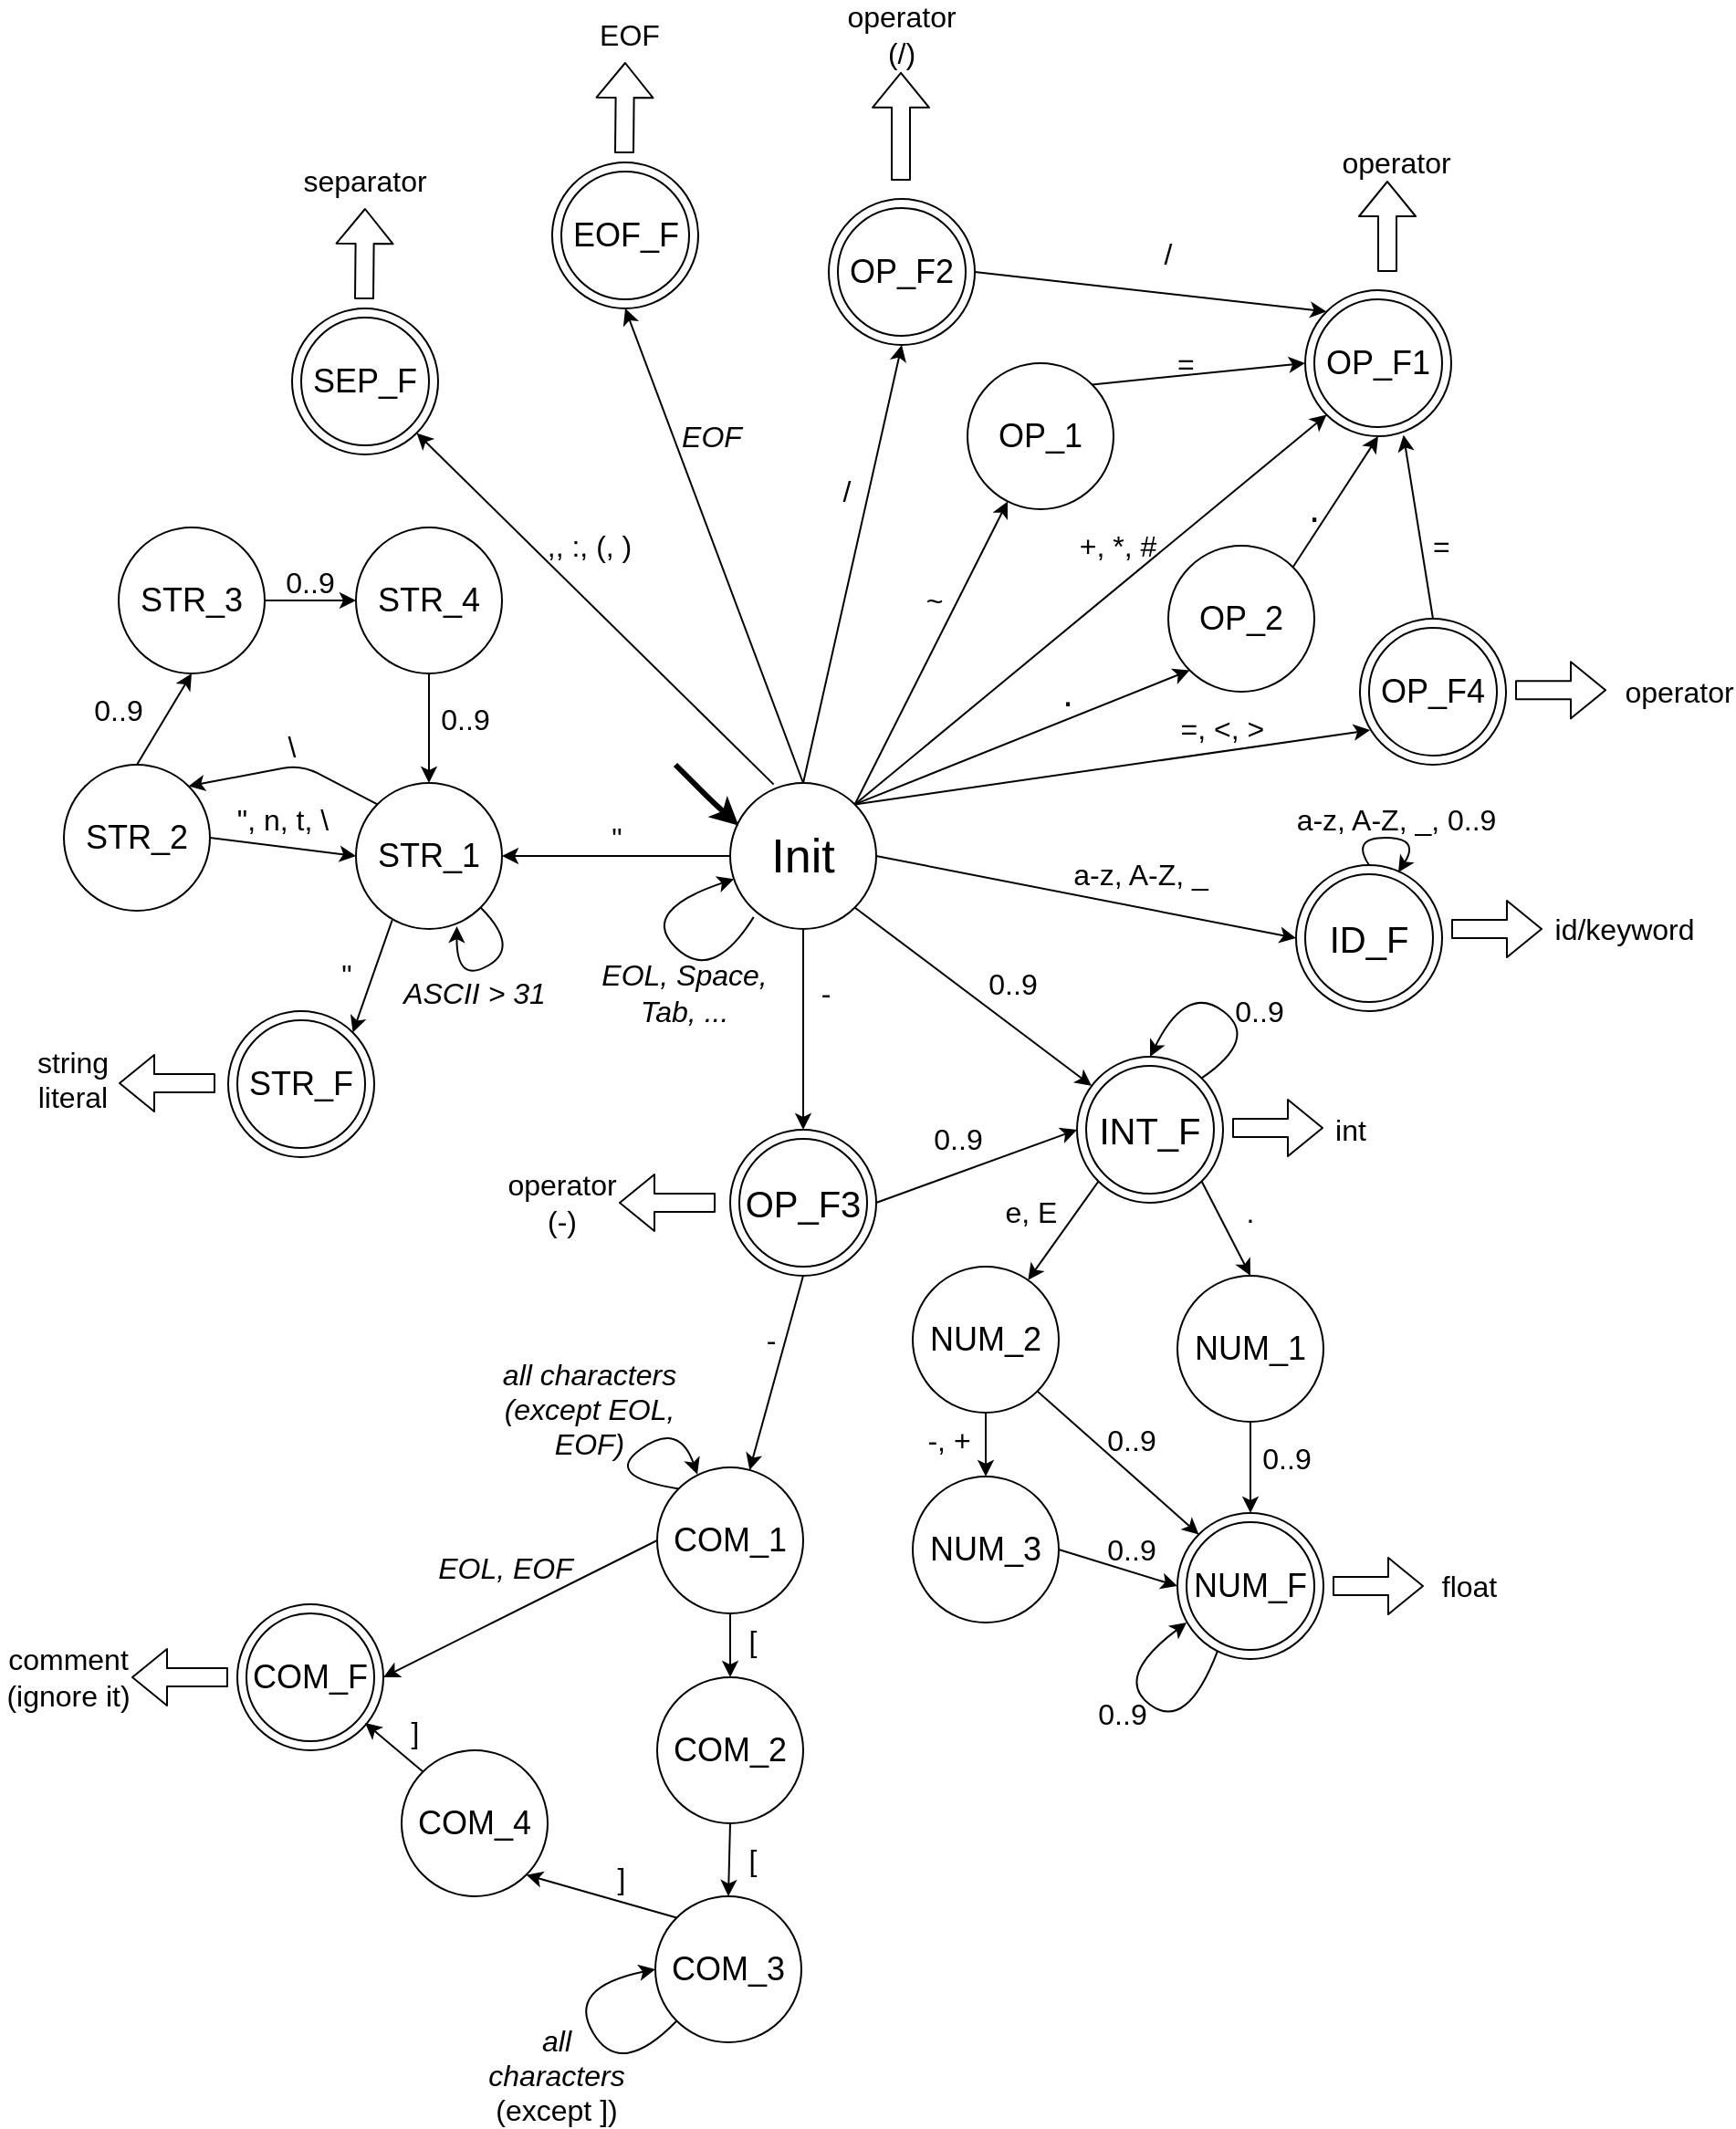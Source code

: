 <mxfile version="15.7.0" type="device"><diagram id="jfhymkSBReP0TE36wZ99" name="Page-1"><mxGraphModel dx="2249" dy="1949" grid="1" gridSize="10" guides="1" tooltips="1" connect="1" arrows="1" fold="1" page="1" pageScale="1" pageWidth="827" pageHeight="1169" math="0" shadow="0"><root><mxCell id="0"/><mxCell id="1" parent="0"/><mxCell id="UPaLBRPtknd_56QeNl5u-7" value="" style="endArrow=classic;html=1;exitX=1;exitY=0.5;exitDx=0;exitDy=0;entryX=0;entryY=0.5;entryDx=0;entryDy=0;" parent="1" source="UPaLBRPtknd_56QeNl5u-9" target="UPaLBRPtknd_56QeNl5u-10" edge="1"><mxGeometry width="50" height="50" relative="1" as="geometry"><mxPoint x="463.9" y="465.97" as="sourcePoint"/><mxPoint x="554.0" y="435" as="targetPoint"/></mxGeometry></mxCell><mxCell id="UPaLBRPtknd_56QeNl5u-8" value="a-z, A-Z, _" style="text;html=1;strokeColor=none;fillColor=none;align=center;verticalAlign=middle;whiteSpace=wrap;rounded=0;fontSize=16;" parent="1" vertex="1"><mxGeometry x="529" y="460" width="80" height="20" as="geometry"/></mxCell><mxCell id="UPaLBRPtknd_56QeNl5u-9" value="Init" style="ellipse;whiteSpace=wrap;html=1;aspect=fixed;fontSize=26;" parent="1" vertex="1"><mxGeometry x="344" y="420" width="80" height="80" as="geometry"/></mxCell><mxCell id="UPaLBRPtknd_56QeNl5u-10" value="ID_F" style="ellipse;whiteSpace=wrap;html=1;aspect=fixed;fontSize=20;strokeWidth=1;" parent="1" vertex="1"><mxGeometry x="654" y="465" width="80" height="80" as="geometry"/></mxCell><mxCell id="UPaLBRPtknd_56QeNl5u-13" value="" style="curved=1;endArrow=classic;html=1;fontSize=26;exitX=0.5;exitY=0;exitDx=0;exitDy=0;entryX=0.7;entryY=0.05;entryDx=0;entryDy=0;entryPerimeter=0;" parent="1" source="UPaLBRPtknd_56QeNl5u-10" target="UPaLBRPtknd_56QeNl5u-10" edge="1"><mxGeometry width="50" height="50" relative="1" as="geometry"><mxPoint x="594" y="510" as="sourcePoint"/><mxPoint x="644" y="460" as="targetPoint"/><Array as="points"><mxPoint x="684" y="450"/><mxPoint x="722" y="450"/></Array></mxGeometry></mxCell><mxCell id="UPaLBRPtknd_56QeNl5u-14" value="a-z, A-Z, _, 0..9" style="text;html=1;strokeColor=none;fillColor=none;align=center;verticalAlign=middle;whiteSpace=wrap;rounded=0;fontSize=16;" parent="1" vertex="1"><mxGeometry x="649" y="430" width="120" height="20" as="geometry"/></mxCell><mxCell id="UPaLBRPtknd_56QeNl5u-15" value="INT_F" style="ellipse;whiteSpace=wrap;html=1;aspect=fixed;fontSize=20;strokeWidth=1;" parent="1" vertex="1"><mxGeometry x="534" y="570" width="80" height="80" as="geometry"/></mxCell><mxCell id="UPaLBRPtknd_56QeNl5u-16" value="" style="endArrow=classic;html=1;fontSize=16;exitX=1;exitY=1;exitDx=0;exitDy=0;" parent="1" source="UPaLBRPtknd_56QeNl5u-9" target="UPaLBRPtknd_56QeNl5u-15" edge="1"><mxGeometry width="50" height="50" relative="1" as="geometry"><mxPoint x="564" y="490" as="sourcePoint"/><mxPoint x="614" y="440" as="targetPoint"/></mxGeometry></mxCell><mxCell id="UPaLBRPtknd_56QeNl5u-17" value="0..9" style="text;html=1;strokeColor=none;fillColor=none;align=center;verticalAlign=middle;whiteSpace=wrap;rounded=0;fontSize=16;" parent="1" vertex="1"><mxGeometry x="459" y="520" width="80" height="20" as="geometry"/></mxCell><mxCell id="UPaLBRPtknd_56QeNl5u-19" value="" style="curved=1;endArrow=classic;html=1;fontSize=16;exitX=1;exitY=0;exitDx=0;exitDy=0;entryX=0.5;entryY=0;entryDx=0;entryDy=0;" parent="1" source="UPaLBRPtknd_56QeNl5u-15" target="UPaLBRPtknd_56QeNl5u-15" edge="1"><mxGeometry width="50" height="50" relative="1" as="geometry"><mxPoint x="694" y="530" as="sourcePoint"/><mxPoint x="764" y="480" as="targetPoint"/><Array as="points"><mxPoint x="634" y="560"/><mxPoint x="594" y="530"/></Array></mxGeometry></mxCell><mxCell id="UPaLBRPtknd_56QeNl5u-20" value="0..9" style="text;html=1;strokeColor=none;fillColor=none;align=center;verticalAlign=middle;whiteSpace=wrap;rounded=0;fontSize=16;" parent="1" vertex="1"><mxGeometry x="614" y="535" width="40" height="20" as="geometry"/></mxCell><mxCell id="UPaLBRPtknd_56QeNl5u-21" value="NUM_2" style="ellipse;whiteSpace=wrap;html=1;aspect=fixed;fontSize=18;" parent="1" vertex="1"><mxGeometry x="444" y="685" width="80" height="80" as="geometry"/></mxCell><mxCell id="UPaLBRPtknd_56QeNl5u-23" value="" style="endArrow=classic;html=1;fontSize=16;exitX=0;exitY=1;exitDx=0;exitDy=0;" parent="1" source="UPaLBRPtknd_56QeNl5u-15" target="UPaLBRPtknd_56QeNl5u-21" edge="1"><mxGeometry width="50" height="50" relative="1" as="geometry"><mxPoint x="714" y="530" as="sourcePoint"/><mxPoint x="764" y="480" as="targetPoint"/></mxGeometry></mxCell><mxCell id="UPaLBRPtknd_56QeNl5u-25" value="e, E" style="text;html=1;strokeColor=none;fillColor=none;align=center;verticalAlign=middle;whiteSpace=wrap;rounded=0;fontSize=16;" parent="1" vertex="1"><mxGeometry x="484" y="645" width="50" height="20" as="geometry"/></mxCell><mxCell id="UPaLBRPtknd_56QeNl5u-27" value="NUM_1" style="ellipse;whiteSpace=wrap;html=1;aspect=fixed;fontSize=18;" parent="1" vertex="1"><mxGeometry x="589" y="690" width="80" height="80" as="geometry"/></mxCell><mxCell id="UPaLBRPtknd_56QeNl5u-28" value="" style="endArrow=classic;html=1;fontSize=16;exitX=1;exitY=1;exitDx=0;exitDy=0;entryX=0.5;entryY=0;entryDx=0;entryDy=0;" parent="1" source="UPaLBRPtknd_56QeNl5u-15" target="UPaLBRPtknd_56QeNl5u-27" edge="1"><mxGeometry width="50" height="50" relative="1" as="geometry"><mxPoint x="555.716" y="648.284" as="sourcePoint"/><mxPoint x="517.19" y="702.408" as="targetPoint"/></mxGeometry></mxCell><mxCell id="UPaLBRPtknd_56QeNl5u-29" value="." style="text;html=1;strokeColor=none;fillColor=none;align=center;verticalAlign=middle;whiteSpace=wrap;rounded=0;fontSize=16;" parent="1" vertex="1"><mxGeometry x="609" y="645" width="40" height="20" as="geometry"/></mxCell><mxCell id="UPaLBRPtknd_56QeNl5u-30" value="NUM_F" style="ellipse;whiteSpace=wrap;html=1;aspect=fixed;fontSize=18;strokeWidth=1;" parent="1" vertex="1"><mxGeometry x="589" y="820" width="80" height="80" as="geometry"/></mxCell><mxCell id="UPaLBRPtknd_56QeNl5u-31" value="" style="endArrow=classic;html=1;fontSize=16;exitX=0.5;exitY=1;exitDx=0;exitDy=0;entryX=0.5;entryY=0;entryDx=0;entryDy=0;" parent="1" source="UPaLBRPtknd_56QeNl5u-27" target="UPaLBRPtknd_56QeNl5u-30" edge="1"><mxGeometry width="50" height="50" relative="1" as="geometry"><mxPoint x="612.284" y="648.284" as="sourcePoint"/><mxPoint x="639" y="700" as="targetPoint"/></mxGeometry></mxCell><mxCell id="UPaLBRPtknd_56QeNl5u-32" value="0..9" style="text;html=1;strokeColor=none;fillColor=none;align=center;verticalAlign=middle;whiteSpace=wrap;rounded=0;fontSize=16;" parent="1" vertex="1"><mxGeometry x="629" y="780" width="40" height="20" as="geometry"/></mxCell><mxCell id="UPaLBRPtknd_56QeNl5u-33" value="NUM_3" style="ellipse;whiteSpace=wrap;html=1;aspect=fixed;fontSize=18;" parent="1" vertex="1"><mxGeometry x="444" y="800" width="80" height="80" as="geometry"/></mxCell><mxCell id="UPaLBRPtknd_56QeNl5u-34" value="" style="endArrow=classic;html=1;fontSize=16;exitX=0.5;exitY=1;exitDx=0;exitDy=0;entryX=0.5;entryY=0;entryDx=0;entryDy=0;" parent="1" source="UPaLBRPtknd_56QeNl5u-21" target="UPaLBRPtknd_56QeNl5u-33" edge="1"><mxGeometry width="50" height="50" relative="1" as="geometry"><mxPoint x="512.516" y="765.864" as="sourcePoint"/><mxPoint x="474.0" y="819.995" as="targetPoint"/></mxGeometry></mxCell><mxCell id="UPaLBRPtknd_56QeNl5u-35" value="-, +" style="text;html=1;strokeColor=none;fillColor=none;align=center;verticalAlign=middle;whiteSpace=wrap;rounded=0;fontSize=16;" parent="1" vertex="1"><mxGeometry x="444" y="770" width="40" height="20" as="geometry"/></mxCell><mxCell id="UPaLBRPtknd_56QeNl5u-43" value="0..9" style="text;html=1;strokeColor=none;fillColor=none;align=center;verticalAlign=middle;whiteSpace=wrap;rounded=0;fontSize=16;" parent="1" vertex="1"><mxGeometry x="544" y="770" width="40" height="20" as="geometry"/></mxCell><mxCell id="UPaLBRPtknd_56QeNl5u-44" value="" style="curved=1;endArrow=classic;html=1;fontSize=16;exitX=0.274;exitY=0.947;exitDx=0;exitDy=0;entryX=0.063;entryY=0.75;entryDx=0;entryDy=0;entryPerimeter=0;exitPerimeter=0;" parent="1" source="UPaLBRPtknd_56QeNl5u-30" target="UPaLBRPtknd_56QeNl5u-30" edge="1"><mxGeometry width="50" height="50" relative="1" as="geometry"><mxPoint x="443.0" y="970" as="sourcePoint"/><mxPoint x="446.36" y="951.04" as="targetPoint"/><Array as="points"><mxPoint x="594" y="940"/><mxPoint x="554" y="910"/></Array></mxGeometry></mxCell><mxCell id="UPaLBRPtknd_56QeNl5u-45" value="0..9" style="text;html=1;strokeColor=none;fillColor=none;align=center;verticalAlign=middle;whiteSpace=wrap;rounded=0;fontSize=16;" parent="1" vertex="1"><mxGeometry x="539" y="920" width="40" height="20" as="geometry"/></mxCell><mxCell id="UPaLBRPtknd_56QeNl5u-48" value="" style="endArrow=classic;html=1;fontSize=16;exitX=1;exitY=0.5;exitDx=0;exitDy=0;entryX=0;entryY=0.5;entryDx=0;entryDy=0;" parent="1" source="UPaLBRPtknd_56QeNl5u-33" target="UPaLBRPtknd_56QeNl5u-30" edge="1"><mxGeometry width="50" height="50" relative="1" as="geometry"><mxPoint x="574" y="960" as="sourcePoint"/><mxPoint x="624" y="910" as="targetPoint"/></mxGeometry></mxCell><mxCell id="UPaLBRPtknd_56QeNl5u-49" value="STR_1" style="ellipse;whiteSpace=wrap;html=1;aspect=fixed;fontSize=18;" parent="1" vertex="1"><mxGeometry x="139" y="420" width="80" height="80" as="geometry"/></mxCell><mxCell id="UPaLBRPtknd_56QeNl5u-50" value="" style="endArrow=classic;html=1;fontSize=16;exitX=0;exitY=0.5;exitDx=0;exitDy=0;entryX=1;entryY=0.5;entryDx=0;entryDy=0;" parent="1" source="UPaLBRPtknd_56QeNl5u-9" target="UPaLBRPtknd_56QeNl5u-49" edge="1"><mxGeometry width="50" height="50" relative="1" as="geometry"><mxPoint x="334" y="640" as="sourcePoint"/><mxPoint x="384" y="590" as="targetPoint"/></mxGeometry></mxCell><mxCell id="UPaLBRPtknd_56QeNl5u-51" value="&quot;" style="text;html=1;strokeColor=none;fillColor=none;align=center;verticalAlign=middle;whiteSpace=wrap;rounded=0;fontSize=16;" parent="1" vertex="1"><mxGeometry x="266.5" y="440" width="30" height="20" as="geometry"/></mxCell><mxCell id="UPaLBRPtknd_56QeNl5u-52" value="STR_F" style="ellipse;whiteSpace=wrap;html=1;aspect=fixed;fontSize=18;strokeWidth=1;" parent="1" vertex="1"><mxGeometry x="69" y="545" width="80" height="80" as="geometry"/></mxCell><mxCell id="UPaLBRPtknd_56QeNl5u-53" value="STR_2" style="ellipse;whiteSpace=wrap;html=1;aspect=fixed;fontSize=18;" parent="1" vertex="1"><mxGeometry x="-21" y="410" width="80" height="80" as="geometry"/></mxCell><mxCell id="UPaLBRPtknd_56QeNl5u-54" value="" style="endArrow=classic;html=1;fontSize=16;exitX=0.248;exitY=0.939;exitDx=0;exitDy=0;entryX=1;entryY=0;entryDx=0;entryDy=0;exitPerimeter=0;" parent="1" source="UPaLBRPtknd_56QeNl5u-49" target="UPaLBRPtknd_56QeNl5u-52" edge="1"><mxGeometry width="50" height="50" relative="1" as="geometry"><mxPoint x="409" y="640" as="sourcePoint"/><mxPoint x="459" y="590" as="targetPoint"/></mxGeometry></mxCell><mxCell id="UPaLBRPtknd_56QeNl5u-56" value="&quot;" style="text;html=1;strokeColor=none;fillColor=none;align=center;verticalAlign=middle;whiteSpace=wrap;rounded=0;fontSize=16;" parent="1" vertex="1"><mxGeometry x="119" y="515" width="30" height="20" as="geometry"/></mxCell><mxCell id="UPaLBRPtknd_56QeNl5u-62" value="" style="group;fontSize=15;" parent="1" vertex="1" connectable="0"><mxGeometry x="159" y="515" width="90" height="30" as="geometry"/></mxCell><mxCell id="UPaLBRPtknd_56QeNl5u-60" value="&lt;i style=&quot;font-size: 16px;&quot;&gt;&lt;font style=&quot;font-size: 16px;&quot;&gt;ASCII &amp;gt; 31&lt;/font&gt;&lt;/i&gt;" style="text;html=1;strokeColor=none;fillColor=none;align=center;verticalAlign=middle;whiteSpace=wrap;rounded=0;fontSize=16;" parent="UPaLBRPtknd_56QeNl5u-62" vertex="1"><mxGeometry y="10" width="90" height="20" as="geometry"/></mxCell><mxCell id="UPaLBRPtknd_56QeNl5u-63" value="" style="endArrow=classic;html=1;fontSize=16;exitX=0;exitY=0;exitDx=0;exitDy=0;entryX=1;entryY=0;entryDx=0;entryDy=0;" parent="1" source="UPaLBRPtknd_56QeNl5u-49" target="UPaLBRPtknd_56QeNl5u-53" edge="1"><mxGeometry width="50" height="50" relative="1" as="geometry"><mxPoint x="189" y="555" as="sourcePoint"/><mxPoint x="239" y="505" as="targetPoint"/><Array as="points"><mxPoint x="109" y="410"/></Array></mxGeometry></mxCell><mxCell id="UPaLBRPtknd_56QeNl5u-64" value="\" style="text;html=1;strokeColor=none;fillColor=none;align=center;verticalAlign=middle;whiteSpace=wrap;rounded=0;fontSize=16;" parent="1" vertex="1"><mxGeometry x="89" y="390" width="30" height="20" as="geometry"/></mxCell><mxCell id="UPaLBRPtknd_56QeNl5u-65" value="STR_3" style="ellipse;whiteSpace=wrap;html=1;aspect=fixed;fontSize=18;" parent="1" vertex="1"><mxGeometry x="9" y="280" width="80" height="80" as="geometry"/></mxCell><mxCell id="UPaLBRPtknd_56QeNl5u-66" value="STR_4" style="ellipse;whiteSpace=wrap;html=1;aspect=fixed;fontSize=18;" parent="1" vertex="1"><mxGeometry x="139" y="280" width="80" height="80" as="geometry"/></mxCell><mxCell id="UPaLBRPtknd_56QeNl5u-67" value="" style="endArrow=classic;html=1;fontSize=16;entryX=0.5;entryY=1;entryDx=0;entryDy=0;exitX=0.5;exitY=0;exitDx=0;exitDy=0;" parent="1" source="UPaLBRPtknd_56QeNl5u-53" target="UPaLBRPtknd_56QeNl5u-65" edge="1"><mxGeometry width="50" height="50" relative="1" as="geometry"><mxPoint x="49" y="420" as="sourcePoint"/><mxPoint x="99" y="370" as="targetPoint"/></mxGeometry></mxCell><mxCell id="UPaLBRPtknd_56QeNl5u-68" value="" style="endArrow=classic;html=1;fontSize=16;entryX=0;entryY=0.5;entryDx=0;entryDy=0;exitX=1;exitY=0.5;exitDx=0;exitDy=0;" parent="1" source="UPaLBRPtknd_56QeNl5u-65" target="UPaLBRPtknd_56QeNl5u-66" edge="1"><mxGeometry width="50" height="50" relative="1" as="geometry"><mxPoint x="59" y="430" as="sourcePoint"/><mxPoint x="59" y="370" as="targetPoint"/></mxGeometry></mxCell><mxCell id="UPaLBRPtknd_56QeNl5u-69" value="" style="endArrow=classic;html=1;fontSize=16;entryX=0.5;entryY=0;entryDx=0;entryDy=0;exitX=0.5;exitY=1;exitDx=0;exitDy=0;" parent="1" source="UPaLBRPtknd_56QeNl5u-66" target="UPaLBRPtknd_56QeNl5u-49" edge="1"><mxGeometry width="50" height="50" relative="1" as="geometry"><mxPoint x="179" y="390" as="sourcePoint"/><mxPoint x="229" y="390" as="targetPoint"/></mxGeometry></mxCell><mxCell id="UPaLBRPtknd_56QeNl5u-70" value="" style="curved=1;endArrow=classic;html=1;fontSize=16;entryX=0.691;entryY=0.982;entryDx=0;entryDy=0;exitX=1;exitY=1;exitDx=0;exitDy=0;entryPerimeter=0;" parent="1" source="UPaLBRPtknd_56QeNl5u-49" target="UPaLBRPtknd_56QeNl5u-49" edge="1"><mxGeometry width="50" height="50" relative="1" as="geometry"><mxPoint x="169" y="555" as="sourcePoint"/><mxPoint x="219" y="505" as="targetPoint"/><Array as="points"><mxPoint x="229" y="510"/><mxPoint x="194" y="530"/></Array></mxGeometry></mxCell><mxCell id="UPaLBRPtknd_56QeNl5u-71" value="0..9" style="text;html=1;strokeColor=none;fillColor=none;align=center;verticalAlign=middle;whiteSpace=wrap;rounded=0;fontSize=16;" parent="1" vertex="1"><mxGeometry x="-11" y="370" width="40" height="20" as="geometry"/></mxCell><mxCell id="UPaLBRPtknd_56QeNl5u-72" value="0..9" style="text;html=1;strokeColor=none;fillColor=none;align=center;verticalAlign=middle;whiteSpace=wrap;rounded=0;fontSize=16;" parent="1" vertex="1"><mxGeometry x="94" y="300" width="40" height="20" as="geometry"/></mxCell><mxCell id="UPaLBRPtknd_56QeNl5u-73" value="0..9" style="text;html=1;strokeColor=none;fillColor=none;align=center;verticalAlign=middle;whiteSpace=wrap;rounded=0;fontSize=16;" parent="1" vertex="1"><mxGeometry x="179" y="375" width="40" height="20" as="geometry"/></mxCell><mxCell id="UPaLBRPtknd_56QeNl5u-75" value="" style="endArrow=classic;html=1;fontSize=16;exitX=1;exitY=0.5;exitDx=0;exitDy=0;entryX=0;entryY=0.5;entryDx=0;entryDy=0;" parent="1" source="UPaLBRPtknd_56QeNl5u-53" target="UPaLBRPtknd_56QeNl5u-49" edge="1"><mxGeometry width="50" height="50" relative="1" as="geometry"><mxPoint x="279" y="540" as="sourcePoint"/><mxPoint x="329" y="490" as="targetPoint"/></mxGeometry></mxCell><mxCell id="UPaLBRPtknd_56QeNl5u-76" value="&quot;, n, t, \" style="text;html=1;strokeColor=none;fillColor=none;align=center;verticalAlign=middle;whiteSpace=wrap;rounded=0;fontSize=16;" parent="1" vertex="1"><mxGeometry x="69" y="430" width="60" height="20" as="geometry"/></mxCell><mxCell id="UPaLBRPtknd_56QeNl5u-78" value="" style="endArrow=classic;html=1;fontSize=16;entryX=0.058;entryY=0.292;entryDx=0;entryDy=0;strokeWidth=3;entryPerimeter=0;" parent="1" target="UPaLBRPtknd_56QeNl5u-9" edge="1"><mxGeometry width="50" height="50" relative="1" as="geometry"><mxPoint x="314" y="410" as="sourcePoint"/><mxPoint x="394" y="320" as="targetPoint"/><Array as="points"><mxPoint x="334" y="430"/></Array></mxGeometry></mxCell><mxCell id="UPaLBRPtknd_56QeNl5u-79" value="" style="endArrow=classic;html=1;fontSize=16;exitX=0.5;exitY=1;exitDx=0;exitDy=0;entryX=0.5;entryY=0;entryDx=0;entryDy=0;" parent="1" source="UPaLBRPtknd_56QeNl5u-9" target="UPaLBRPtknd_56QeNl5u-81" edge="1"><mxGeometry width="50" height="50" relative="1" as="geometry"><mxPoint x="314.244" y="520.004" as="sourcePoint"/><mxPoint x="414" y="580" as="targetPoint"/></mxGeometry></mxCell><mxCell id="UPaLBRPtknd_56QeNl5u-81" value="OP_F3" style="ellipse;whiteSpace=wrap;html=1;aspect=fixed;fontSize=20;strokeWidth=1;fontStyle=0" parent="1" vertex="1"><mxGeometry x="344" y="610" width="80" height="80" as="geometry"/></mxCell><mxCell id="UPaLBRPtknd_56QeNl5u-82" value="-" style="text;html=1;strokeColor=none;fillColor=none;align=center;verticalAlign=middle;whiteSpace=wrap;rounded=0;fontSize=16;" parent="1" vertex="1"><mxGeometry x="384" y="525" width="25" height="20" as="geometry"/></mxCell><mxCell id="UPaLBRPtknd_56QeNl5u-83" value="" style="endArrow=classic;html=1;fontSize=16;exitX=1;exitY=0.5;exitDx=0;exitDy=0;entryX=0;entryY=0.5;entryDx=0;entryDy=0;" parent="1" source="UPaLBRPtknd_56QeNl5u-81" target="UPaLBRPtknd_56QeNl5u-15" edge="1"><mxGeometry width="50" height="50" relative="1" as="geometry"><mxPoint x="594" y="630" as="sourcePoint"/><mxPoint x="644" y="580" as="targetPoint"/></mxGeometry></mxCell><mxCell id="UPaLBRPtknd_56QeNl5u-84" value="-" style="text;html=1;strokeColor=none;fillColor=none;align=center;verticalAlign=middle;whiteSpace=wrap;rounded=0;fontSize=16;" parent="1" vertex="1"><mxGeometry x="354" y="715" width="25" height="20" as="geometry"/></mxCell><mxCell id="UPaLBRPtknd_56QeNl5u-85" value="0..9" style="text;html=1;strokeColor=none;fillColor=none;align=center;verticalAlign=middle;whiteSpace=wrap;rounded=0;fontSize=16;" parent="1" vertex="1"><mxGeometry x="449" y="605" width="40" height="20" as="geometry"/></mxCell><mxCell id="UPaLBRPtknd_56QeNl5u-86" value="COM_1" style="ellipse;whiteSpace=wrap;html=1;aspect=fixed;fontSize=18;" parent="1" vertex="1"><mxGeometry x="304" y="795" width="80" height="80" as="geometry"/></mxCell><mxCell id="UPaLBRPtknd_56QeNl5u-87" value="" style="endArrow=classic;html=1;fontSize=16;exitX=0.5;exitY=1;exitDx=0;exitDy=0;" parent="1" source="UPaLBRPtknd_56QeNl5u-81" target="UPaLBRPtknd_56QeNl5u-86" edge="1"><mxGeometry width="50" height="50" relative="1" as="geometry"><mxPoint x="394" y="765" as="sourcePoint"/><mxPoint x="304" y="710" as="targetPoint"/></mxGeometry></mxCell><mxCell id="UPaLBRPtknd_56QeNl5u-89" value="" style="endArrow=classic;html=1;fontSize=16;exitX=0.5;exitY=1;exitDx=0;exitDy=0;" parent="1" source="UPaLBRPtknd_56QeNl5u-86" edge="1"><mxGeometry width="50" height="50" relative="1" as="geometry"><mxPoint x="404" y="775" as="sourcePoint"/><mxPoint x="344" y="910" as="targetPoint"/></mxGeometry></mxCell><mxCell id="UPaLBRPtknd_56QeNl5u-90" value="COM_2" style="ellipse;whiteSpace=wrap;html=1;aspect=fixed;fontSize=18;" parent="1" vertex="1"><mxGeometry x="304" y="910" width="80" height="80" as="geometry"/></mxCell><mxCell id="UPaLBRPtknd_56QeNl5u-91" value="COM_3" style="ellipse;whiteSpace=wrap;html=1;aspect=fixed;fontSize=18;" parent="1" vertex="1"><mxGeometry x="303" y="1030" width="80" height="80" as="geometry"/></mxCell><mxCell id="UPaLBRPtknd_56QeNl5u-92" value="[" style="text;html=1;strokeColor=none;fillColor=none;align=center;verticalAlign=middle;whiteSpace=wrap;rounded=0;fontSize=16;" parent="1" vertex="1"><mxGeometry x="344" y="880" width="25" height="20" as="geometry"/></mxCell><mxCell id="UPaLBRPtknd_56QeNl5u-93" value="[" style="text;html=1;strokeColor=none;fillColor=none;align=center;verticalAlign=middle;whiteSpace=wrap;rounded=0;fontSize=16;" parent="1" vertex="1"><mxGeometry x="344" y="1000" width="25" height="20" as="geometry"/></mxCell><mxCell id="UPaLBRPtknd_56QeNl5u-94" value="" style="endArrow=classic;html=1;fontSize=16;exitX=0.5;exitY=1;exitDx=0;exitDy=0;entryX=0.5;entryY=0;entryDx=0;entryDy=0;" parent="1" source="UPaLBRPtknd_56QeNl5u-90" target="UPaLBRPtknd_56QeNl5u-91" edge="1"><mxGeometry width="50" height="50" relative="1" as="geometry"><mxPoint x="564" y="810" as="sourcePoint"/><mxPoint x="614" y="760" as="targetPoint"/></mxGeometry></mxCell><mxCell id="UPaLBRPtknd_56QeNl5u-95" value="COM_4" style="ellipse;whiteSpace=wrap;html=1;aspect=fixed;fontSize=18;" parent="1" vertex="1"><mxGeometry x="164" y="950" width="80" height="80" as="geometry"/></mxCell><mxCell id="UPaLBRPtknd_56QeNl5u-96" value="COM_F" style="ellipse;whiteSpace=wrap;html=1;aspect=fixed;fontSize=18;strokeWidth=1;" parent="1" vertex="1"><mxGeometry x="74" y="870" width="80" height="80" as="geometry"/></mxCell><mxCell id="UPaLBRPtknd_56QeNl5u-97" value="" style="endArrow=classic;html=1;fontSize=16;entryX=1;entryY=1;entryDx=0;entryDy=0;exitX=0;exitY=0;exitDx=0;exitDy=0;" parent="1" source="UPaLBRPtknd_56QeNl5u-91" target="UPaLBRPtknd_56QeNl5u-95" edge="1"><mxGeometry width="50" height="50" relative="1" as="geometry"><mxPoint x="345.5" y="1140" as="sourcePoint"/><mxPoint x="395.5" y="1090" as="targetPoint"/></mxGeometry></mxCell><mxCell id="UPaLBRPtknd_56QeNl5u-99" value="" style="endArrow=classic;html=1;fontSize=16;exitX=0;exitY=0;exitDx=0;exitDy=0;" parent="1" source="UPaLBRPtknd_56QeNl5u-95" edge="1"><mxGeometry width="50" height="50" relative="1" as="geometry"><mxPoint x="381.284" y="1108.284" as="sourcePoint"/><mxPoint x="144" y="935" as="targetPoint"/></mxGeometry></mxCell><mxCell id="UPaLBRPtknd_56QeNl5u-100" value="]" style="text;html=1;strokeColor=none;fillColor=none;align=center;verticalAlign=middle;whiteSpace=wrap;rounded=0;fontSize=16;" parent="1" vertex="1"><mxGeometry x="159" y="930" width="25" height="20" as="geometry"/></mxCell><mxCell id="UPaLBRPtknd_56QeNl5u-102" value="]" style="text;html=1;strokeColor=none;fillColor=none;align=center;verticalAlign=middle;whiteSpace=wrap;rounded=0;fontSize=16;" parent="1" vertex="1"><mxGeometry x="271.5" y="1010" width="25" height="20" as="geometry"/></mxCell><mxCell id="UPaLBRPtknd_56QeNl5u-105" value="" style="curved=1;endArrow=classic;html=1;fontSize=16;entryX=0;entryY=0.5;entryDx=0;entryDy=0;exitX=0;exitY=1;exitDx=0;exitDy=0;" parent="1" source="UPaLBRPtknd_56QeNl5u-91" target="UPaLBRPtknd_56QeNl5u-91" edge="1"><mxGeometry width="50" height="50" relative="1" as="geometry"><mxPoint x="267.284" y="1100.004" as="sourcePoint"/><mxPoint x="254.28" y="1110.28" as="targetPoint"/><Array as="points"><mxPoint x="284" y="1130"/><mxPoint x="254" y="1080"/></Array></mxGeometry></mxCell><mxCell id="UPaLBRPtknd_56QeNl5u-107" value="&lt;i&gt;all characters&lt;/i&gt; (except ])" style="text;html=1;strokeColor=none;fillColor=none;align=center;verticalAlign=middle;whiteSpace=wrap;rounded=0;fontSize=16;" parent="1" vertex="1"><mxGeometry x="215.25" y="1110" width="67.5" height="35" as="geometry"/></mxCell><mxCell id="UPaLBRPtknd_56QeNl5u-110" value="" style="curved=1;endArrow=classic;html=1;fontSize=16;exitX=0;exitY=0;exitDx=0;exitDy=0;entryX=0.275;entryY=0.048;entryDx=0;entryDy=0;entryPerimeter=0;" parent="1" source="UPaLBRPtknd_56QeNl5u-86" target="UPaLBRPtknd_56QeNl5u-86" edge="1"><mxGeometry width="50" height="50" relative="1" as="geometry"><mxPoint x="284" y="795" as="sourcePoint"/><mxPoint x="334" y="745" as="targetPoint"/><Array as="points"><mxPoint x="274" y="800"/><mxPoint x="316" y="770"/></Array></mxGeometry></mxCell><mxCell id="UPaLBRPtknd_56QeNl5u-111" value="&lt;div&gt;&lt;i&gt;all characters&lt;/i&gt;&lt;/div&gt;&lt;div&gt;&lt;i&gt;(except EOL, EOF)&lt;br&gt;&lt;/i&gt;&lt;/div&gt;" style="text;html=1;strokeColor=none;fillColor=none;align=center;verticalAlign=middle;whiteSpace=wrap;rounded=0;fontSize=16;" parent="1" vertex="1"><mxGeometry x="214.5" y="735" width="104" height="55" as="geometry"/></mxCell><mxCell id="UPaLBRPtknd_56QeNl5u-115" value="" style="endArrow=classic;html=1;fontSize=16;entryX=1;entryY=0.5;entryDx=0;entryDy=0;exitX=0;exitY=0.5;exitDx=0;exitDy=0;" parent="1" source="UPaLBRPtknd_56QeNl5u-86" target="UPaLBRPtknd_56QeNl5u-96" edge="1"><mxGeometry width="50" height="50" relative="1" as="geometry"><mxPoint x="214" y="870" as="sourcePoint"/><mxPoint x="264" y="820" as="targetPoint"/></mxGeometry></mxCell><mxCell id="UPaLBRPtknd_56QeNl5u-116" value="EOL, EOF" style="text;html=1;strokeColor=none;fillColor=none;align=center;verticalAlign=middle;whiteSpace=wrap;rounded=0;fontSize=16;fontStyle=2" parent="1" vertex="1"><mxGeometry x="179" y="840" width="83.5" height="20" as="geometry"/></mxCell><mxCell id="UPaLBRPtknd_56QeNl5u-118" value="" style="curved=1;endArrow=classic;html=1;fontSize=16;exitX=0.161;exitY=0.918;exitDx=0;exitDy=0;exitPerimeter=0;" parent="1" source="UPaLBRPtknd_56QeNl5u-9" target="UPaLBRPtknd_56QeNl5u-9" edge="1"><mxGeometry width="50" height="50" relative="1" as="geometry"><mxPoint x="269" y="560" as="sourcePoint"/><mxPoint x="319" y="510" as="targetPoint"/><Array as="points"><mxPoint x="334" y="530"/><mxPoint x="294" y="490"/></Array></mxGeometry></mxCell><mxCell id="UPaLBRPtknd_56QeNl5u-119" value="EOL, Space, Tab, ..." style="text;html=1;strokeColor=none;fillColor=none;align=center;verticalAlign=middle;whiteSpace=wrap;rounded=0;fontSize=16;fontStyle=2" parent="1" vertex="1"><mxGeometry x="269" y="507.5" width="100" height="55" as="geometry"/></mxCell><mxCell id="UPaLBRPtknd_56QeNl5u-120" value="OP_F1" style="ellipse;whiteSpace=wrap;html=1;aspect=fixed;fontSize=18;strokeWidth=1;" parent="1" vertex="1"><mxGeometry x="659" y="150" width="80" height="80" as="geometry"/></mxCell><mxCell id="UPaLBRPtknd_56QeNl5u-121" value="SEP_F" style="ellipse;whiteSpace=wrap;html=1;aspect=fixed;fontSize=18;strokeWidth=1;" parent="1" vertex="1"><mxGeometry x="104" y="160" width="80" height="80" as="geometry"/></mxCell><mxCell id="UPaLBRPtknd_56QeNl5u-122" value="" style="endArrow=classic;html=1;fontSize=16;entryX=0;entryY=1;entryDx=0;entryDy=0;exitX=1;exitY=0;exitDx=0;exitDy=0;" parent="1" source="UPaLBRPtknd_56QeNl5u-9" target="UPaLBRPtknd_56QeNl5u-120" edge="1"><mxGeometry width="50" height="50" relative="1" as="geometry"><mxPoint x="294" y="400" as="sourcePoint"/><mxPoint x="365.716" y="441.716" as="targetPoint"/></mxGeometry></mxCell><mxCell id="UPaLBRPtknd_56QeNl5u-123" value="+, *, #" style="text;html=1;strokeColor=none;fillColor=none;align=center;verticalAlign=middle;whiteSpace=wrap;rounded=0;fontSize=16;" parent="1" vertex="1"><mxGeometry x="509" y="280" width="95" height="20" as="geometry"/></mxCell><mxCell id="UPaLBRPtknd_56QeNl5u-127" value="" style="endArrow=classic;html=1;fontSize=16;entryX=1;entryY=1;entryDx=0;entryDy=0;exitX=0.298;exitY=0.01;exitDx=0;exitDy=0;exitPerimeter=0;" parent="1" source="UPaLBRPtknd_56QeNl5u-9" target="UPaLBRPtknd_56QeNl5u-121" edge="1"><mxGeometry width="50" height="50" relative="1" as="geometry"><mxPoint x="383" y="420" as="sourcePoint"/><mxPoint x="433" y="370" as="targetPoint"/></mxGeometry></mxCell><mxCell id="UPaLBRPtknd_56QeNl5u-128" value=",, :, (, )" style="text;html=1;strokeColor=none;fillColor=none;align=center;verticalAlign=middle;whiteSpace=wrap;rounded=0;fontSize=16;" parent="1" vertex="1"><mxGeometry x="236.5" y="280" width="60" height="20" as="geometry"/></mxCell><mxCell id="UPaLBRPtknd_56QeNl5u-130" value="" style="shape=flexArrow;endArrow=classic;html=1;fontSize=16;strokeWidth=1;" parent="1" edge="1"><mxGeometry width="50" height="50" relative="1" as="geometry"><mxPoint x="674" y="860" as="sourcePoint"/><mxPoint x="724" y="860" as="targetPoint"/></mxGeometry></mxCell><mxCell id="UPaLBRPtknd_56QeNl5u-132" value="" style="shape=flexArrow;endArrow=classic;html=1;fontSize=16;strokeWidth=1;" parent="1" edge="1"><mxGeometry width="50" height="50" relative="1" as="geometry"><mxPoint x="619" y="609" as="sourcePoint"/><mxPoint x="669" y="609" as="targetPoint"/></mxGeometry></mxCell><mxCell id="UPaLBRPtknd_56QeNl5u-133" value="" style="shape=flexArrow;endArrow=classic;html=1;fontSize=16;strokeWidth=1;" parent="1" edge="1"><mxGeometry width="50" height="50" relative="1" as="geometry"><mxPoint x="739" y="500" as="sourcePoint"/><mxPoint x="789" y="500" as="targetPoint"/></mxGeometry></mxCell><mxCell id="UPaLBRPtknd_56QeNl5u-134" value="" style="shape=flexArrow;endArrow=classic;html=1;fontSize=16;strokeWidth=1;" parent="1" edge="1"><mxGeometry width="50" height="50" relative="1" as="geometry"><mxPoint x="704" y="140.0" as="sourcePoint"/><mxPoint x="704" y="90" as="targetPoint"/></mxGeometry></mxCell><mxCell id="UPaLBRPtknd_56QeNl5u-135" value="" style="shape=flexArrow;endArrow=classic;html=1;fontSize=16;strokeWidth=1;" parent="1" edge="1"><mxGeometry width="50" height="50" relative="1" as="geometry"><mxPoint x="143.5" y="155" as="sourcePoint"/><mxPoint x="143.98" y="105" as="targetPoint"/></mxGeometry></mxCell><mxCell id="UPaLBRPtknd_56QeNl5u-136" value="" style="shape=flexArrow;endArrow=classic;html=1;fontSize=16;strokeWidth=1;" parent="1" edge="1"><mxGeometry width="50" height="50" relative="1" as="geometry"><mxPoint x="69" y="910" as="sourcePoint"/><mxPoint x="16" y="910" as="targetPoint"/></mxGeometry></mxCell><mxCell id="UPaLBRPtknd_56QeNl5u-137" value="" style="shape=flexArrow;endArrow=classic;html=1;fontSize=16;strokeWidth=1;" parent="1" edge="1"><mxGeometry width="50" height="50" relative="1" as="geometry"><mxPoint x="62" y="584.5" as="sourcePoint"/><mxPoint x="9.0" y="584.5" as="targetPoint"/></mxGeometry></mxCell><mxCell id="UPaLBRPtknd_56QeNl5u-138" value="float" style="text;html=1;strokeColor=none;fillColor=none;align=center;verticalAlign=middle;whiteSpace=wrap;rounded=0;fontSize=16;" parent="1" vertex="1"><mxGeometry x="729" y="850" width="40" height="20" as="geometry"/></mxCell><mxCell id="UPaLBRPtknd_56QeNl5u-140" value="int" style="text;html=1;strokeColor=none;fillColor=none;align=center;verticalAlign=middle;whiteSpace=wrap;rounded=0;fontSize=16;" parent="1" vertex="1"><mxGeometry x="664" y="600" width="40" height="20" as="geometry"/></mxCell><mxCell id="UPaLBRPtknd_56QeNl5u-141" value="id/keyword" style="text;html=1;strokeColor=none;fillColor=none;align=center;verticalAlign=middle;whiteSpace=wrap;rounded=0;fontSize=16;" parent="1" vertex="1"><mxGeometry x="814" y="490" width="40" height="20" as="geometry"/></mxCell><mxCell id="UPaLBRPtknd_56QeNl5u-142" value="operator (/)" style="text;html=1;strokeColor=none;fillColor=none;align=center;verticalAlign=middle;whiteSpace=wrap;rounded=0;fontSize=16;" parent="1" vertex="1"><mxGeometry x="418" width="40" height="20" as="geometry"/></mxCell><mxCell id="UPaLBRPtknd_56QeNl5u-143" value="separator" style="text;html=1;strokeColor=none;fillColor=none;align=center;verticalAlign=middle;whiteSpace=wrap;rounded=0;fontSize=16;" parent="1" vertex="1"><mxGeometry x="124" y="80" width="40" height="20" as="geometry"/></mxCell><mxCell id="UPaLBRPtknd_56QeNl5u-145" value="&lt;div&gt;&lt;br&gt;&lt;/div&gt;&lt;div&gt;string literal&lt;br&gt;&lt;/div&gt;" style="text;html=1;strokeColor=none;fillColor=none;align=center;verticalAlign=middle;whiteSpace=wrap;rounded=0;fontSize=16;" parent="1" vertex="1"><mxGeometry x="-36" y="562.5" width="40" height="20" as="geometry"/></mxCell><mxCell id="UPaLBRPtknd_56QeNl5u-147" value="&lt;div&gt;comment&lt;/div&gt;&lt;div&gt;(ignore it)&lt;br&gt;&lt;/div&gt;" style="text;html=1;strokeColor=none;fillColor=none;align=center;verticalAlign=middle;whiteSpace=wrap;rounded=0;fontSize=16;" parent="1" vertex="1"><mxGeometry x="-56" y="900" width="75" height="20" as="geometry"/></mxCell><mxCell id="TF9PBZlByJdU3aYzOGNC-2" value="" style="endArrow=classic;html=1;fontSize=16;exitX=1;exitY=1;exitDx=0;exitDy=0;entryX=0;entryY=0;entryDx=0;entryDy=0;" parent="1" source="UPaLBRPtknd_56QeNl5u-21" target="UPaLBRPtknd_56QeNl5u-30" edge="1"><mxGeometry width="50" height="50" relative="1" as="geometry"><mxPoint x="534" y="850" as="sourcePoint"/><mxPoint x="599" y="870" as="targetPoint"/></mxGeometry></mxCell><mxCell id="TF9PBZlByJdU3aYzOGNC-3" value="0..9" style="text;html=1;strokeColor=none;fillColor=none;align=center;verticalAlign=middle;whiteSpace=wrap;rounded=0;fontSize=16;" parent="1" vertex="1"><mxGeometry x="544" y="830" width="40" height="20" as="geometry"/></mxCell><mxCell id="TF9PBZlByJdU3aYzOGNC-4" value="" style="endArrow=classic;html=1;fontSize=16;exitX=1;exitY=0;exitDx=0;exitDy=0;entryX=0;entryY=1;entryDx=0;entryDy=0;" parent="1" source="UPaLBRPtknd_56QeNl5u-9" target="TF9PBZlByJdU3aYzOGNC-5" edge="1"><mxGeometry width="50" height="50" relative="1" as="geometry"><mxPoint x="422.284" y="441.716" as="sourcePoint"/><mxPoint x="534" y="340" as="targetPoint"/></mxGeometry></mxCell><mxCell id="TF9PBZlByJdU3aYzOGNC-5" value="OP_2" style="ellipse;whiteSpace=wrap;html=1;aspect=fixed;fontSize=18;" parent="1" vertex="1"><mxGeometry x="584" y="290" width="80" height="80" as="geometry"/></mxCell><mxCell id="TF9PBZlByJdU3aYzOGNC-6" value="" style="endArrow=classic;html=1;fontSize=16;exitX=1;exitY=0;exitDx=0;exitDy=0;entryX=0.5;entryY=1;entryDx=0;entryDy=0;" parent="1" source="TF9PBZlByJdU3aYzOGNC-5" target="UPaLBRPtknd_56QeNl5u-120" edge="1"><mxGeometry width="50" height="50" relative="1" as="geometry"><mxPoint x="544.004" y="299.996" as="sourcePoint"/><mxPoint x="642.436" y="256.564" as="targetPoint"/></mxGeometry></mxCell><mxCell id="TF9PBZlByJdU3aYzOGNC-7" value="." style="text;html=1;strokeColor=none;fillColor=none;align=center;verticalAlign=middle;whiteSpace=wrap;rounded=0;fontSize=22;" parent="1" vertex="1"><mxGeometry x="654" y="260" width="20" height="20" as="geometry"/></mxCell><mxCell id="TF9PBZlByJdU3aYzOGNC-8" value="." style="text;html=1;strokeColor=none;fillColor=none;align=center;verticalAlign=middle;whiteSpace=wrap;rounded=0;fontSize=21;" parent="1" vertex="1"><mxGeometry x="519" y="360" width="20" height="20" as="geometry"/></mxCell><mxCell id="6NA6GulhIW76kVSZ6xMm-2" value="OP_1" style="ellipse;whiteSpace=wrap;html=1;aspect=fixed;fontSize=18;" parent="1" vertex="1"><mxGeometry x="474" y="190" width="80" height="80" as="geometry"/></mxCell><mxCell id="6NA6GulhIW76kVSZ6xMm-4" value="" style="endArrow=classic;html=1;fontSize=16;exitX=1;exitY=0;exitDx=0;exitDy=0;" parent="1" source="UPaLBRPtknd_56QeNl5u-9" target="6NA6GulhIW76kVSZ6xMm-2" edge="1"><mxGeometry width="50" height="50" relative="1" as="geometry"><mxPoint x="422.284" y="441.716" as="sourcePoint"/><mxPoint x="545.716" y="358.284" as="targetPoint"/></mxGeometry></mxCell><mxCell id="6NA6GulhIW76kVSZ6xMm-6" value="~" style="text;html=1;strokeColor=none;fillColor=none;align=center;verticalAlign=middle;whiteSpace=wrap;rounded=0;fontSize=16;" parent="1" vertex="1"><mxGeometry x="449" y="310" width="14" height="20" as="geometry"/></mxCell><mxCell id="6NA6GulhIW76kVSZ6xMm-7" value="" style="endArrow=classic;html=1;fontSize=16;entryX=0;entryY=0.5;entryDx=0;entryDy=0;startArrow=none;exitX=1;exitY=0;exitDx=0;exitDy=0;" parent="1" source="6NA6GulhIW76kVSZ6xMm-2" target="UPaLBRPtknd_56QeNl5u-120" edge="1"><mxGeometry width="50" height="50" relative="1" as="geometry"><mxPoint x="614" y="220" as="sourcePoint"/><mxPoint x="419" y="160.0" as="targetPoint"/><Array as="points"/></mxGeometry></mxCell><mxCell id="6NA6GulhIW76kVSZ6xMm-10" value="OP_F2" style="ellipse;whiteSpace=wrap;html=1;aspect=fixed;fontSize=18;strokeWidth=1;" parent="1" vertex="1"><mxGeometry x="398" y="100" width="80" height="80" as="geometry"/></mxCell><mxCell id="6NA6GulhIW76kVSZ6xMm-11" value="" style="endArrow=classic;html=1;fontSize=16;entryX=0.5;entryY=1;entryDx=0;entryDy=0;" parent="1" target="6NA6GulhIW76kVSZ6xMm-10" edge="1"><mxGeometry width="50" height="50" relative="1" as="geometry"><mxPoint x="384" y="420" as="sourcePoint"/><mxPoint x="675.716" y="198.284" as="targetPoint"/></mxGeometry></mxCell><mxCell id="6NA6GulhIW76kVSZ6xMm-12" value="/" style="text;html=1;strokeColor=none;fillColor=none;align=center;verticalAlign=middle;whiteSpace=wrap;rounded=0;fontSize=16;" parent="1" vertex="1"><mxGeometry x="398" y="250" width="20" height="20" as="geometry"/></mxCell><mxCell id="6NA6GulhIW76kVSZ6xMm-13" value="" style="shape=flexArrow;endArrow=classic;html=1;fontSize=16;strokeWidth=1;" parent="1" edge="1"><mxGeometry width="50" height="50" relative="1" as="geometry"><mxPoint x="437.5" y="90.0" as="sourcePoint"/><mxPoint x="437.5" y="30.42" as="targetPoint"/></mxGeometry></mxCell><mxCell id="6NA6GulhIW76kVSZ6xMm-14" value="operator" style="text;html=1;strokeColor=none;fillColor=none;align=center;verticalAlign=middle;whiteSpace=wrap;rounded=0;fontSize=16;" parent="1" vertex="1"><mxGeometry x="689" y="70" width="40" height="20" as="geometry"/></mxCell><mxCell id="6NA6GulhIW76kVSZ6xMm-22" value="" style="endArrow=classic;html=1;fontSize=16;exitX=0.5;exitY=0;exitDx=0;exitDy=0;entryX=0.5;entryY=1;entryDx=0;entryDy=0;" parent="1" source="UPaLBRPtknd_56QeNl5u-9" target="6NA6GulhIW76kVSZ6xMm-24" edge="1"><mxGeometry width="50" height="50" relative="1" as="geometry"><mxPoint x="377.84" y="430.8" as="sourcePoint"/><mxPoint x="324" y="160" as="targetPoint"/></mxGeometry></mxCell><mxCell id="6NA6GulhIW76kVSZ6xMm-23" value="&lt;i&gt;EOF&lt;/i&gt;" style="text;html=1;strokeColor=none;fillColor=none;align=center;verticalAlign=middle;whiteSpace=wrap;rounded=0;fontSize=16;" parent="1" vertex="1"><mxGeometry x="304" y="220" width="60" height="20" as="geometry"/></mxCell><mxCell id="6NA6GulhIW76kVSZ6xMm-24" value="EOF_F" style="ellipse;whiteSpace=wrap;html=1;aspect=fixed;fontSize=18;strokeWidth=1;" parent="1" vertex="1"><mxGeometry x="246.5" y="80" width="80" height="80" as="geometry"/></mxCell><mxCell id="6NA6GulhIW76kVSZ6xMm-25" value="" style="shape=flexArrow;endArrow=classic;html=1;fontSize=16;strokeWidth=1;" parent="1" edge="1"><mxGeometry width="50" height="50" relative="1" as="geometry"><mxPoint x="286" y="75" as="sourcePoint"/><mxPoint x="286.48" y="25" as="targetPoint"/></mxGeometry></mxCell><mxCell id="6NA6GulhIW76kVSZ6xMm-26" value="EOF" style="text;html=1;strokeColor=none;fillColor=none;align=center;verticalAlign=middle;whiteSpace=wrap;rounded=0;fontSize=16;" parent="1" vertex="1"><mxGeometry x="269" width="40" height="20" as="geometry"/></mxCell><mxCell id="YWWEmwTcKwvpHqrIAM3G-2" value="" style="shape=flexArrow;endArrow=classic;html=1;fontSize=16;strokeWidth=1;" parent="1" edge="1"><mxGeometry width="50" height="50" relative="1" as="geometry"><mxPoint x="336" y="650" as="sourcePoint"/><mxPoint x="283" y="650" as="targetPoint"/></mxGeometry></mxCell><mxCell id="YWWEmwTcKwvpHqrIAM3G-3" value="&lt;div&gt;operator&lt;/div&gt;&lt;div&gt;(-)&lt;br&gt;&lt;/div&gt;" style="text;html=1;strokeColor=none;fillColor=none;align=center;verticalAlign=middle;whiteSpace=wrap;rounded=0;fontSize=16;" parent="1" vertex="1"><mxGeometry x="231.5" y="640" width="40" height="20" as="geometry"/></mxCell><mxCell id="UPaLBRPtknd_56QeNl5u-126" value="&amp;nbsp;=, &amp;lt;, &amp;gt;" style="text;html=1;strokeColor=none;fillColor=none;align=center;verticalAlign=middle;whiteSpace=wrap;rounded=0;fontSize=16;" parent="1" vertex="1"><mxGeometry x="584" y="380" width="55" height="20" as="geometry"/></mxCell><mxCell id="Kj8l8Jp5ZtX1uCnmVk9x-4" value="" style="endArrow=classic;html=1;fontSize=16;entryX=0;entryY=0;entryDx=0;entryDy=0;exitX=1;exitY=0.5;exitDx=0;exitDy=0;" parent="1" source="6NA6GulhIW76kVSZ6xMm-10" target="UPaLBRPtknd_56QeNl5u-120" edge="1"><mxGeometry width="50" height="50" relative="1" as="geometry"><mxPoint x="394" y="430" as="sourcePoint"/><mxPoint x="454" y="170.0" as="targetPoint"/></mxGeometry></mxCell><mxCell id="Kj8l8Jp5ZtX1uCnmVk9x-5" value="/" style="text;html=1;strokeColor=none;fillColor=none;align=center;verticalAlign=middle;whiteSpace=wrap;rounded=0;fontSize=16;" parent="1" vertex="1"><mxGeometry x="574" y="120" width="20" height="20" as="geometry"/></mxCell><mxCell id="Kj8l8Jp5ZtX1uCnmVk9x-6" value="OP_F4" style="ellipse;whiteSpace=wrap;html=1;aspect=fixed;fontSize=18;strokeWidth=1;" parent="1" vertex="1"><mxGeometry x="689" y="330" width="80" height="80" as="geometry"/></mxCell><mxCell id="Kj8l8Jp5ZtX1uCnmVk9x-7" value="" style="endArrow=classic;html=1;fontSize=16;exitX=1;exitY=0;exitDx=0;exitDy=0;entryX=0.069;entryY=0.763;entryDx=0;entryDy=0;entryPerimeter=0;" parent="1" source="UPaLBRPtknd_56QeNl5u-9" target="Kj8l8Jp5ZtX1uCnmVk9x-6" edge="1"><mxGeometry width="50" height="50" relative="1" as="geometry"><mxPoint x="422.284" y="441.716" as="sourcePoint"/><mxPoint x="610.716" y="368.284" as="targetPoint"/></mxGeometry></mxCell><mxCell id="Kj8l8Jp5ZtX1uCnmVk9x-8" value="" style="endArrow=classic;html=1;fontSize=16;exitX=0.5;exitY=0;exitDx=0;exitDy=0;entryX=0.673;entryY=0.992;entryDx=0;entryDy=0;entryPerimeter=0;" parent="1" source="Kj8l8Jp5ZtX1uCnmVk9x-6" target="UPaLBRPtknd_56QeNl5u-120" edge="1"><mxGeometry width="50" height="50" relative="1" as="geometry"><mxPoint x="422.284" y="441.716" as="sourcePoint"/><mxPoint x="704.52" y="401.04" as="targetPoint"/></mxGeometry></mxCell><mxCell id="Kj8l8Jp5ZtX1uCnmVk9x-10" value="&amp;nbsp;=" style="text;html=1;strokeColor=none;fillColor=none;align=center;verticalAlign=middle;whiteSpace=wrap;rounded=0;fontSize=16;" parent="1" vertex="1"><mxGeometry x="584" y="180" width="15" height="20" as="geometry"/></mxCell><mxCell id="Kj8l8Jp5ZtX1uCnmVk9x-11" value="&amp;nbsp;=" style="text;html=1;strokeColor=none;fillColor=none;align=center;verticalAlign=middle;whiteSpace=wrap;rounded=0;fontSize=16;" parent="1" vertex="1"><mxGeometry x="724" y="280" width="15" height="20" as="geometry"/></mxCell><mxCell id="Kj8l8Jp5ZtX1uCnmVk9x-14" value="" style="shape=flexArrow;endArrow=classic;html=1;fontSize=16;strokeWidth=1;" parent="1" edge="1"><mxGeometry width="50" height="50" relative="1" as="geometry"><mxPoint x="774" y="369.17" as="sourcePoint"/><mxPoint x="824" y="369.17" as="targetPoint"/></mxGeometry></mxCell><mxCell id="Kj8l8Jp5ZtX1uCnmVk9x-15" value="&lt;div&gt;operator&lt;/div&gt;" style="text;html=1;strokeColor=none;fillColor=none;align=center;verticalAlign=middle;whiteSpace=wrap;rounded=0;fontSize=16;" parent="1" vertex="1"><mxGeometry x="844" y="360" width="40" height="20" as="geometry"/></mxCell><mxCell id="v-du55B2zLbrqKM8LoKf-3" value="" style="ellipse;whiteSpace=wrap;html=1;aspect=fixed;fontSize=18;strokeWidth=1;fillColor=none;perimeterSpacing=0;" parent="1" vertex="1"><mxGeometry x="109" y="165" width="70" height="70" as="geometry"/></mxCell><mxCell id="v-du55B2zLbrqKM8LoKf-4" value="" style="ellipse;whiteSpace=wrap;html=1;aspect=fixed;fontSize=18;strokeWidth=1;fillColor=none;perimeterSpacing=0;" parent="1" vertex="1"><mxGeometry x="251.5" y="85" width="70" height="70" as="geometry"/></mxCell><mxCell id="v-du55B2zLbrqKM8LoKf-5" value="" style="ellipse;whiteSpace=wrap;html=1;aspect=fixed;fontSize=18;strokeWidth=1;fillColor=none;perimeterSpacing=0;" parent="1" vertex="1"><mxGeometry x="403" y="105" width="70" height="70" as="geometry"/></mxCell><mxCell id="v-du55B2zLbrqKM8LoKf-6" value="" style="ellipse;whiteSpace=wrap;html=1;aspect=fixed;fontSize=18;strokeWidth=1;fillColor=none;perimeterSpacing=0;" parent="1" vertex="1"><mxGeometry x="664" y="155" width="70" height="70" as="geometry"/></mxCell><mxCell id="v-du55B2zLbrqKM8LoKf-7" value="" style="ellipse;whiteSpace=wrap;html=1;aspect=fixed;fontSize=18;strokeWidth=1;fillColor=none;perimeterSpacing=0;" parent="1" vertex="1"><mxGeometry x="694" y="335" width="70" height="70" as="geometry"/></mxCell><mxCell id="v-du55B2zLbrqKM8LoKf-8" value="" style="ellipse;whiteSpace=wrap;html=1;aspect=fixed;fontSize=18;strokeWidth=1;fillColor=none;perimeterSpacing=0;" parent="1" vertex="1"><mxGeometry x="659" y="470" width="70" height="70" as="geometry"/></mxCell><mxCell id="v-du55B2zLbrqKM8LoKf-9" value="" style="ellipse;whiteSpace=wrap;html=1;aspect=fixed;fontSize=18;strokeWidth=1;fillColor=none;perimeterSpacing=0;" parent="1" vertex="1"><mxGeometry x="539" y="575" width="70" height="70" as="geometry"/></mxCell><mxCell id="v-du55B2zLbrqKM8LoKf-10" value="" style="ellipse;whiteSpace=wrap;html=1;aspect=fixed;fontSize=18;strokeWidth=1;fillColor=none;perimeterSpacing=0;" parent="1" vertex="1"><mxGeometry x="594" y="825" width="70" height="70" as="geometry"/></mxCell><mxCell id="v-du55B2zLbrqKM8LoKf-11" value="" style="ellipse;whiteSpace=wrap;html=1;aspect=fixed;fontSize=18;strokeWidth=1;fillColor=none;perimeterSpacing=0;" parent="1" vertex="1"><mxGeometry x="349" y="615" width="70" height="70" as="geometry"/></mxCell><mxCell id="v-du55B2zLbrqKM8LoKf-12" value="" style="ellipse;whiteSpace=wrap;html=1;aspect=fixed;fontSize=18;strokeWidth=1;fillColor=none;perimeterSpacing=0;" parent="1" vertex="1"><mxGeometry x="74" y="550" width="70" height="70" as="geometry"/></mxCell><mxCell id="v-du55B2zLbrqKM8LoKf-13" value="" style="ellipse;whiteSpace=wrap;html=1;aspect=fixed;fontSize=18;strokeWidth=1;fillColor=none;perimeterSpacing=0;" parent="1" vertex="1"><mxGeometry x="79" y="875" width="70" height="70" as="geometry"/></mxCell></root></mxGraphModel></diagram></mxfile>